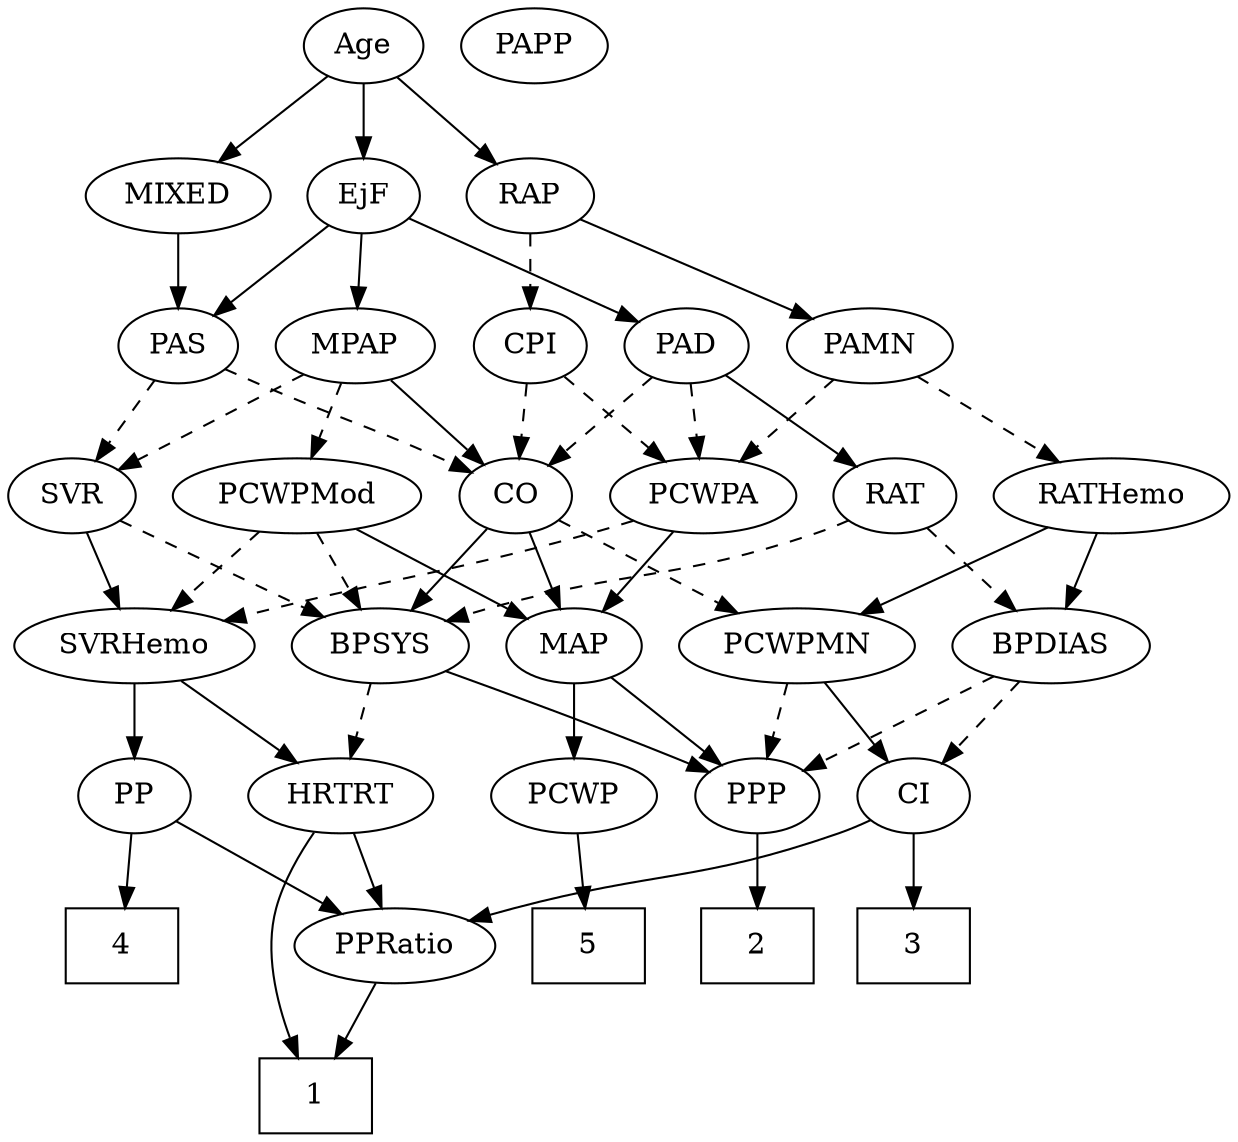 strict digraph {
	graph [bb="0,0,541.34,540"];
	node [label="\N"];
	1	[height=0.5,
		pos="167.95,18",
		shape=box,
		width=0.75];
	2	[height=0.5,
		pos="332.95,90",
		shape=box,
		width=0.75];
	3	[height=0.5,
		pos="404.95,90",
		shape=box,
		width=0.75];
	4	[height=0.5,
		pos="48.948,90",
		shape=box,
		width=0.75];
	5	[height=0.5,
		pos="256.95,90",
		shape=box,
		width=0.75];
	Age	[height=0.5,
		pos="153.95,522",
		width=0.75];
	EjF	[height=0.5,
		pos="153.95,450",
		width=0.75];
	Age -> EjF	[pos="e,153.95,468.1 153.95,503.7 153.95,495.98 153.95,486.71 153.95,478.11",
		style=solid];
	RAP	[height=0.5,
		pos="228.95,450",
		width=0.77632];
	Age -> RAP	[pos="e,213.79,465.14 169.12,506.83 179.8,496.87 194.27,483.37 206.3,472.14",
		style=solid];
	MIXED	[height=0.5,
		pos="68.948,450",
		width=1.1193];
	Age -> MIXED	[pos="e,87.352,466.16 137.56,507.5 125.54,497.61 108.98,483.96 95.133,472.56",
		style=solid];
	MPAP	[height=0.5,
		pos="148.95,378",
		width=0.97491];
	EjF -> MPAP	[pos="e,150.17,396.1 152.71,431.7 152.16,423.98 151.5,414.71 150.88,406.11",
		style=solid];
	PAD	[height=0.5,
		pos="302.95,378",
		width=0.79437];
	EjF -> PAD	[pos="e,280.67,389.47 175.3,438.97 200.45,427.15 242.49,407.4 271.41,393.82",
		style=solid];
	PAS	[height=0.5,
		pos="68.948,378",
		width=0.75];
	EjF -> PAS	[pos="e,85.286,392.46 137.56,435.5 124.98,425.14 107.41,410.67 93.201,398.97",
		style=solid];
	PAMN	[height=0.5,
		pos="385.95,378",
		width=1.011];
	RAP -> PAMN	[pos="e,359.83,390.64 251.44,438.97 277.3,427.44 320.08,408.37 350.45,394.83",
		style=solid];
	CPI	[height=0.5,
		pos="228.95,378",
		width=0.75];
	RAP -> CPI	[pos="e,228.95,396.1 228.95,431.7 228.95,423.98 228.95,414.71 228.95,406.11",
		style=dashed];
	MIXED -> PAS	[pos="e,68.948,396.1 68.948,431.7 68.948,423.98 68.948,414.71 68.948,406.11",
		style=solid];
	CO	[height=0.5,
		pos="222.95,306",
		width=0.75];
	MPAP -> CO	[pos="e,207.93,321.21 165,361.81 175.37,352.01 188.99,339.12 200.43,328.3",
		style=solid];
	SVR	[height=0.5,
		pos="27.948,306",
		width=0.77632];
	MPAP -> SVR	[pos="e,48.29,318.77 126.47,364 106.94,352.7 78.53,336.26 57.228,323.94",
		style=dashed];
	PCWPMod	[height=0.5,
		pos="125.95,306",
		width=1.4443];
	MPAP -> PCWPMod	[pos="e,131.62,324.28 143.38,360.05 140.79,352.18 137.65,342.62 134.75,333.79",
		style=dashed];
	BPSYS	[height=0.5,
		pos="166.95,234",
		width=1.0471];
	PPP	[height=0.5,
		pos="332.95,162",
		width=0.75];
	BPSYS -> PPP	[pos="e,311.71,173.26 195.28,221.96 221.74,211.53 262.25,195.25 296.95,180 298.75,179.21 300.6,178.38 302.46,177.54",
		style=solid];
	HRTRT	[height=0.5,
		pos="152.95,162",
		width=1.1013];
	BPSYS -> HRTRT	[pos="e,156.4,180.28 163.56,216.05 162.02,208.35 160.15,199.03 158.42,190.36",
		style=dashed];
	PAD -> CO	[pos="e,238.84,320.91 286.76,362.83 275.19,352.71 259.44,338.93 246.48,327.59",
		style=dashed];
	RAT	[height=0.5,
		pos="396.95,306",
		width=0.75827];
	PAD -> RAT	[pos="e,379.35,320.11 320.63,363.83 334.81,353.27 354.92,338.3 370.93,326.37",
		style=solid];
	PCWPA	[height=0.5,
		pos="309.95,306",
		width=1.1555];
	PAD -> PCWPA	[pos="e,308.24,324.1 304.68,359.7 305.45,351.98 306.38,342.71 307.24,334.11",
		style=dashed];
	CO -> BPSYS	[pos="e,179.85,251.13 210.8,289.81 203.59,280.8 194.29,269.18 186.11,258.95",
		style=solid];
	PCWPMN	[height=0.5,
		pos="351.95,234",
		width=1.3902];
	CO -> PCWPMN	[pos="e,325.34,249.44 243.39,293.91 262.96,283.29 292.89,267.05 316.37,254.31",
		style=dashed];
	MAP	[height=0.5,
		pos="252.95,234",
		width=0.84854];
	CO -> MAP	[pos="e,245.68,251.96 230.06,288.41 233.52,280.34 237.76,270.43 241.65,261.35",
		style=solid];
	PAS -> CO	[pos="e,201.67,317.17 90.223,366.83 95.052,364.56 100.17,362.18 104.95,360 141.17,343.5 150.73,340.5 186.95,324 188.74,323.18 190.58,322.34 \
192.43,321.48",
		style=dashed];
	PAS -> SVR	[pos="e,37.405,323.15 59.438,360.76 54.419,352.19 48.151,341.49 42.532,331.9",
		style=dashed];
	RATHemo	[height=0.5,
		pos="491.95,306",
		width=1.3721];
	PAMN -> RATHemo	[pos="e,469.21,322.01 406.89,363.17 422.2,353.06 443.23,339.17 460.55,327.74",
		style=dashed];
	PAMN -> PCWPA	[pos="e,326.93,322.64 369.46,361.81 359.24,352.4 345.93,340.14 334.49,329.61",
		style=dashed];
	RATHemo -> PCWPMN	[pos="e,379.89,248.97 463.95,291 442.4,280.22 412.41,265.23 388.88,253.47",
		style=solid];
	BPDIAS	[height=0.5,
		pos="461.95,234",
		width=1.1735];
	RATHemo -> BPDIAS	[pos="e,469.14,251.79 484.69,288.05 481.22,279.97 477,270.12 473.14,261.11",
		style=solid];
	CPI -> CO	[pos="e,224.41,324.1 227.46,359.7 226.8,351.98 226.01,342.71 225.27,334.11",
		style=dashed];
	CPI -> PCWPA	[pos="e,292,322.51 244.95,363.17 256.18,353.47 271.42,340.29 284.33,329.14",
		style=dashed];
	RAT -> BPSYS	[pos="e,195.48,246.13 375.93,294.2 371.08,291.96 365.9,289.75 360.95,288 297.12,265.43 277.69,271.77 212.95,252 210.36,251.21 207.72,250.36 \
205.06,249.47",
		style=dashed];
	RAT -> BPDIAS	[pos="e,446.82,251.29 410.73,290.15 419.17,281.07 430.15,269.24 439.78,258.87",
		style=dashed];
	SVR -> BPSYS	[pos="e,141.98,247.57 49.362,294.22 71.608,283.01 106.75,265.32 132.82,252.18",
		style=dashed];
	SVRHemo	[height=0.5,
		pos="60.948,234",
		width=1.3902];
	SVR -> SVRHemo	[pos="e,52.954,251.96 35.768,288.41 39.616,280.25 44.344,270.22 48.66,261.07",
		style=solid];
	PCWPMod -> BPSYS	[pos="e,157.11,251.79 135.87,288.05 140.71,279.8 146.62,269.7 151.99,260.54",
		style=dashed];
	PCWPMod -> SVRHemo	[pos="e,76.393,251.63 110.87,288.76 102.7,279.97 92.452,268.93 83.367,259.14",
		style=dashed];
	PCWPMod -> MAP	[pos="e,231.41,246.87 152.57,290.33 172.97,279.08 201.15,263.55 222.45,251.81",
		style=solid];
	PCWPA -> SVRHemo	[pos="e,98.674,246.04 278.5,294.14 272.05,292.02 265.3,289.88 258.95,288 197.75,269.9 181.5,268.84 119.95,252 116.18,250.97 112.28,249.89 \
108.37,248.79",
		style=dashed];
	PCWPA -> MAP	[pos="e,265.7,250.67 296.73,288.76 289.43,279.8 280.24,268.51 272.16,258.59",
		style=solid];
	PCWPMN -> PPP	[pos="e,337.5,179.79 347.35,216.05 345.2,208.14 342.59,198.54 340.19,189.69",
		style=dashed];
	CI	[height=0.5,
		pos="404.95,162",
		width=0.75];
	PCWPMN -> CI	[pos="e,393.2,178.51 364.51,216.41 371.23,207.53 379.63,196.44 387.03,186.67",
		style=solid];
	PP	[height=0.5,
		pos="60.948,162",
		width=0.75];
	SVRHemo -> PP	[pos="e,60.948,180.1 60.948,215.7 60.948,207.98 60.948,198.71 60.948,190.11",
		style=solid];
	SVRHemo -> HRTRT	[pos="e,133.53,177.77 81.365,217.46 94.375,207.57 111.39,194.62 125.56,183.83",
		style=solid];
	BPDIAS -> PPP	[pos="e,353.39,174.1 436.77,219.34 415.47,207.78 384.92,191.2 362.47,179.02",
		style=dashed];
	BPDIAS -> CI	[pos="e,417.32,178.19 448.73,216.76 441.33,207.68 431.98,196.19 423.82,186.18",
		style=dashed];
	MAP -> PPP	[pos="e,317.21,176.77 269.52,218.5 281.12,208.35 296.77,194.65 309.63,183.4",
		style=solid];
	PCWP	[height=0.5,
		pos="252.95,162",
		width=0.97491];
	MAP -> PCWP	[pos="e,252.95,180.1 252.95,215.7 252.95,207.98 252.95,198.71 252.95,190.11",
		style=solid];
	PP -> 4	[pos="e,51.909,108.28 58.043,144.05 56.721,136.35 55.124,127.03 53.639,118.36",
		style=solid];
	PPRatio	[height=0.5,
		pos="133.95,90",
		width=1.1013];
	PP -> PPRatio	[pos="e,117.67,106.61 75.72,146.83 85.604,137.36 98.831,124.67 110.18,113.79",
		style=solid];
	PPP -> 2	[pos="e,332.95,108.1 332.95,143.7 332.95,135.98 332.95,126.71 332.95,118.11",
		style=solid];
	PPRatio -> 1	[pos="e,159.56,36.275 142.18,72.055 146.05,64.091 150.75,54.411 155.07,45.51",
		style=solid];
	PCWP -> 5	[pos="e,255.97,108.1 253.94,143.7 254.38,135.98 254.91,126.71 255.4,118.11",
		style=solid];
	CI -> 3	[pos="e,404.95,108.1 404.95,143.7 404.95,135.98 404.95,126.71 404.95,118.11",
		style=solid];
	CI -> PPRatio	[pos="e,169.71,98.063 384.33,150.32 379.38,148.02 374.05,145.75 368.95,144 334.44,132.12 237.77,111.81 179.72,100.08",
		style=solid];
	PAPP	[height=0.5,
		pos="230.95,522",
		width=0.88464];
	HRTRT -> 1	[pos="e,175.14,36.258 165.05,144.78 171.77,134.75 179.45,121.29 182.95,108 188.35,87.48 183.84,63.765 178.39,45.977",
		style=solid];
	HRTRT -> PPRatio	[pos="e,138.64,108.28 148.35,144.05 146.23,136.26 143.67,126.82 141.3,118.08",
		style=solid];
}

